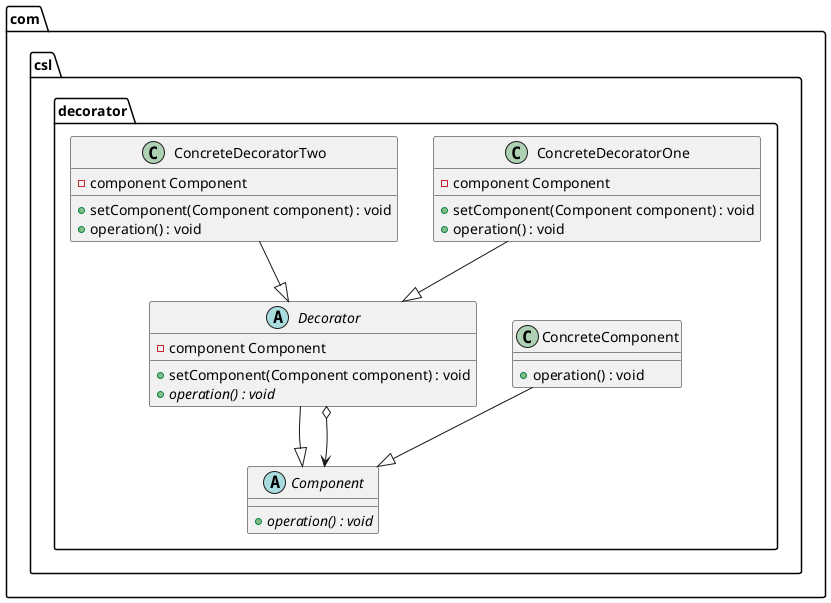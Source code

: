 @startuml
package com.csl.decorator {
    abstract class Component {
        + {abstract} operation() : void
    }
    class ConcreteComponent {
        + operation() : void
    }
    abstract class Decorator {
        - component Component
        + setComponent(Component component) : void
        + {abstract} operation() : void
    }
    class ConcreteDecoratorOne {
        - component Component
        + setComponent(Component component) : void
        + operation() : void
    }
    class ConcreteDecoratorTwo {
        - component Component
        + setComponent(Component component) : void
        + operation() : void
    }
}
Decorator --|> Component
Decorator o--> Component
ConcreteComponent --|> Component
ConcreteDecoratorOne --|> Decorator
ConcreteDecoratorTwo --|> Decorator
@enduml
